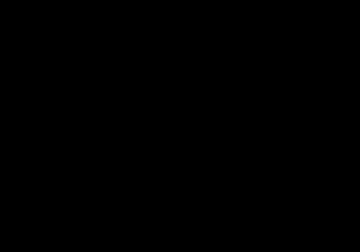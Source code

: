 set terminal pngcairo nocrop enhanced font "verdana,8" size 640,400
set output "PBFT_result.eps"

set terminal postscript eps enhanced color font 'Times-Roman,18'

set title "PBFT Consensus for 4 to 24 nodes"

set grid ytics lc rgb "black" lw 1.5 lt 0.1
set grid xtics lc rgb "black" lw 1.5 lt 0.1


set xlabel "Input TPS"
set ylabel "Output TPS"

set yrange [0 to 25]

set key at graph 0.25, 0.95

#csv settings:
# set key autotitle columnhead
set datafile separator comma


$data << EOD
5,5,5,5,5,5
10, 10, 10, 10, 10, 8
15, 14, 14, 14, 13, 10
20, 17, 17, 14, 10, 5
25, 20, 19, 14, 9, 15
30, 20, 19, 13, 9, 11
40, 21, 21, 13, 14, 17
50, 25, 20, 13, 13, 13
EOD

plot "$data" using 1:2 with linespoints title "5 nodes", \
    "$data" using 1:3 with linespoints title "6 nodes", \
    "$data" using 1:4 with linespoints title "12 nodes", \
    "$data" using 1:5 with linespoints title "18 nodes", \
    "$data" using 1:6 with linespoints title "24 nodes"